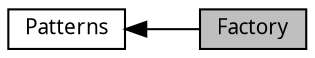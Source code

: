 digraph "Factory"
{
  edge [fontname="Verdana",fontsize="10",labelfontname="Verdana",labelfontsize="10"];
  node [fontname="Verdana",fontsize="10",shape=record];
  rankdir=LR;
  Node0 [label="Factory",height=0.2,width=0.4,color="black", fillcolor="grey75", style="filled", fontcolor="black"];
  Node1 [label="Patterns",height=0.2,width=0.4,color="black", fillcolor="white", style="filled",URL="$a00501.html"];
  Node1->Node0 [shape=plaintext, dir="back", style="solid"];
}
